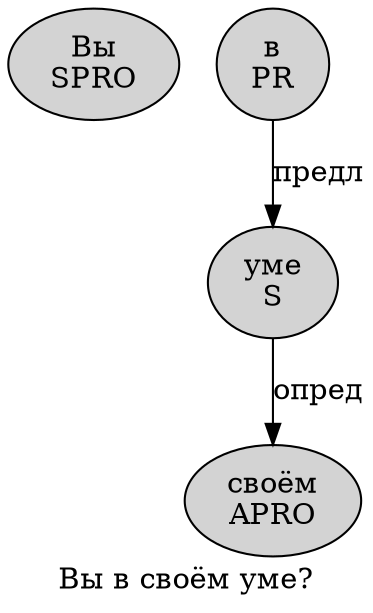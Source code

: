 digraph SENTENCE_3452 {
	graph [label="Вы в своём уме?"]
	node [style=filled]
		0 [label="Вы
SPRO" color="" fillcolor=lightgray penwidth=1 shape=ellipse]
		1 [label="в
PR" color="" fillcolor=lightgray penwidth=1 shape=ellipse]
		2 [label="своём
APRO" color="" fillcolor=lightgray penwidth=1 shape=ellipse]
		3 [label="уме
S" color="" fillcolor=lightgray penwidth=1 shape=ellipse]
			3 -> 2 [label="опред"]
			1 -> 3 [label="предл"]
}